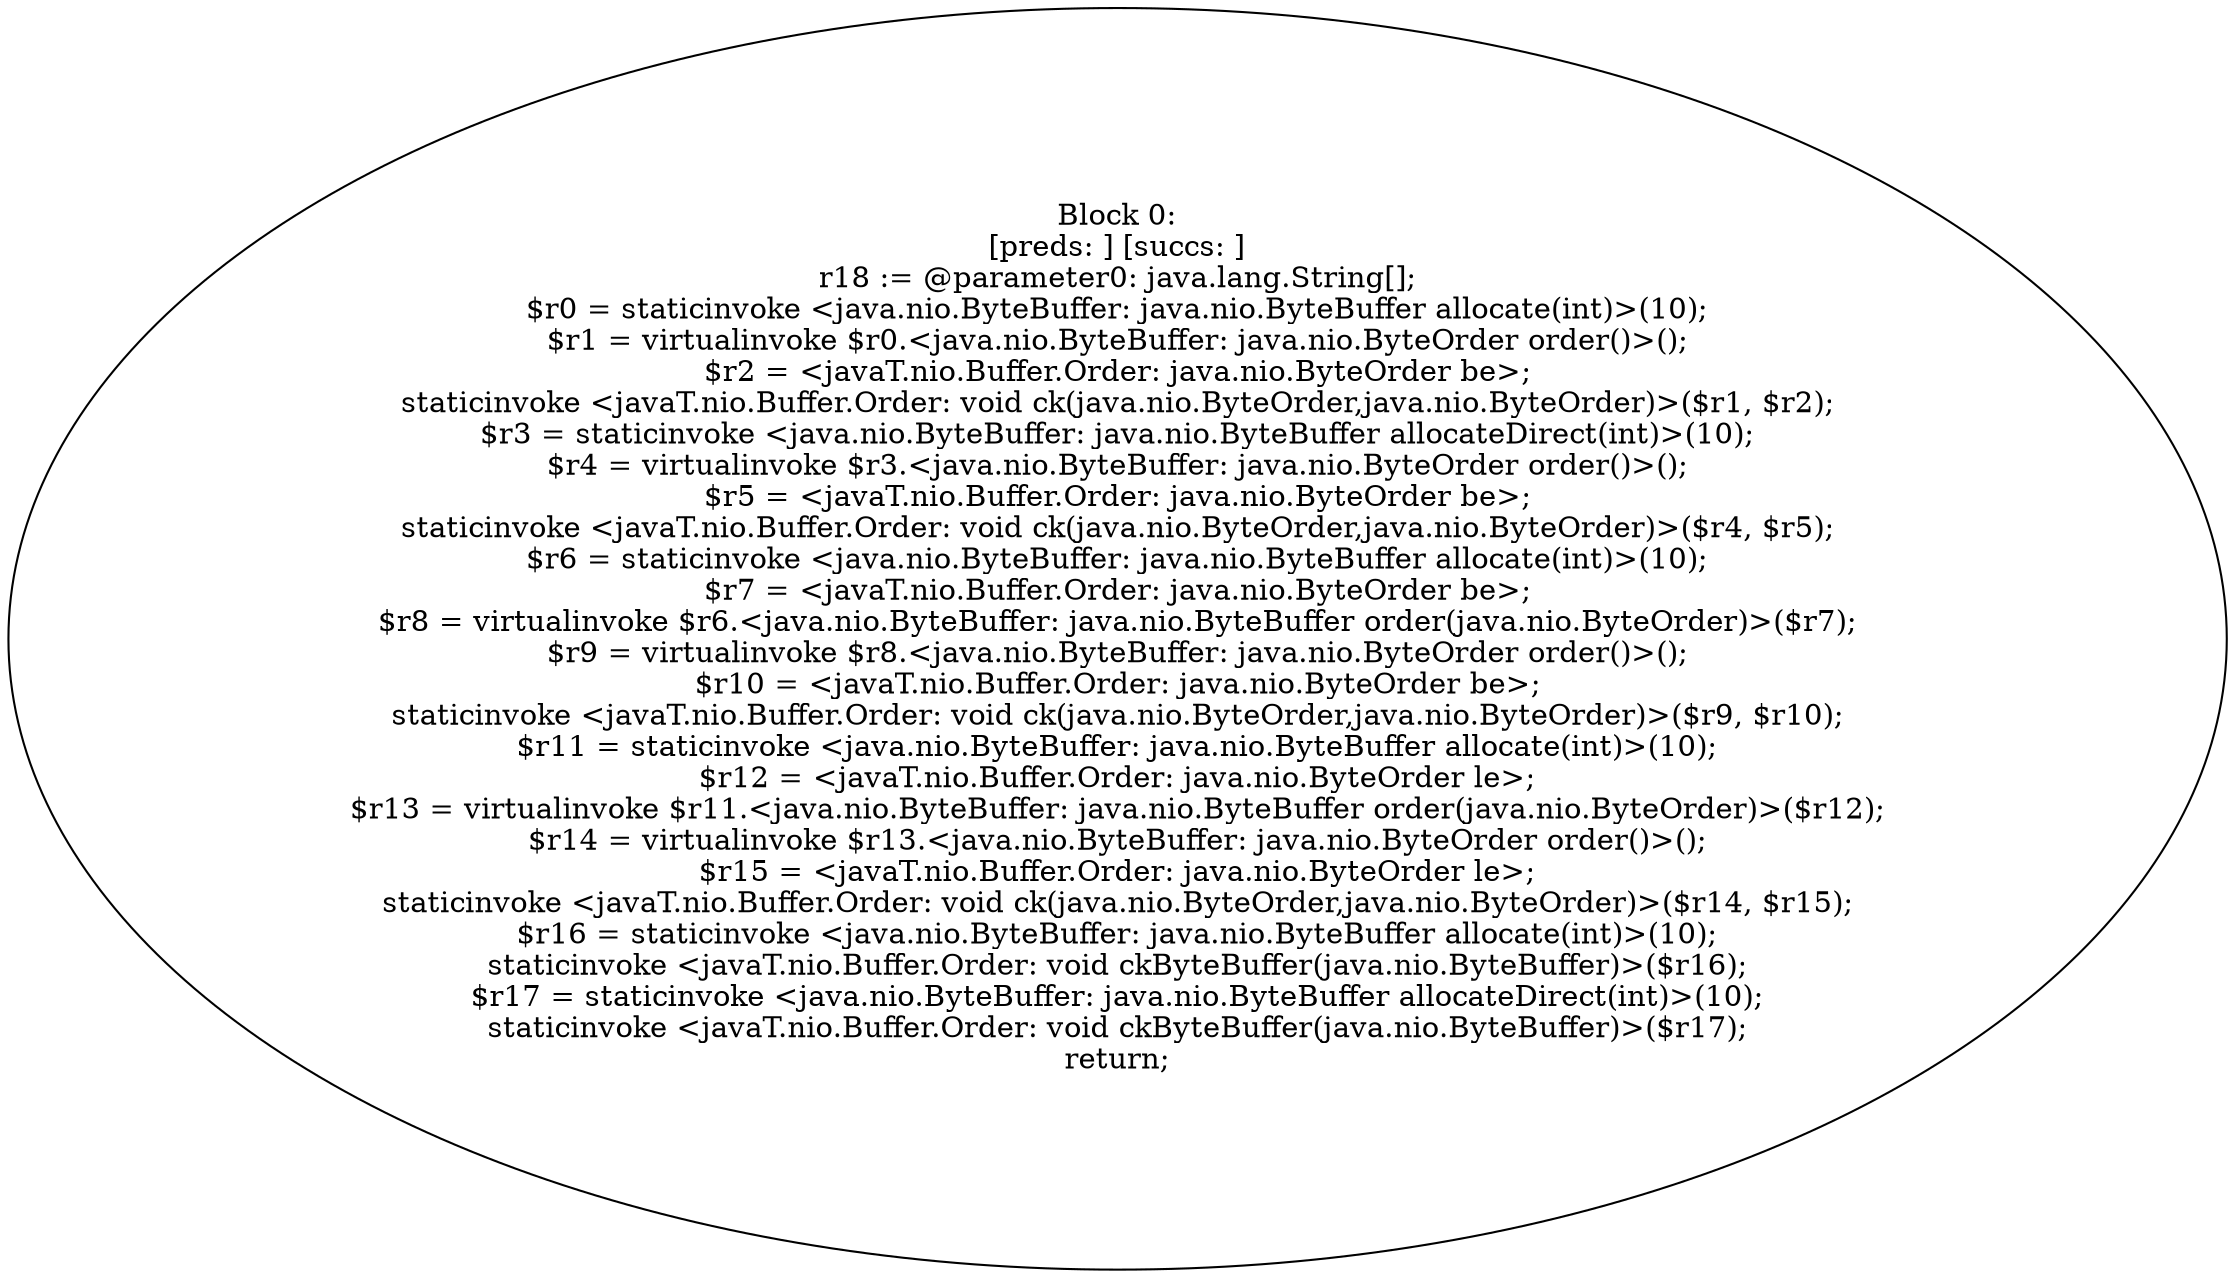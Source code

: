 digraph "unitGraph" {
    "Block 0:
[preds: ] [succs: ]
r18 := @parameter0: java.lang.String[];
$r0 = staticinvoke <java.nio.ByteBuffer: java.nio.ByteBuffer allocate(int)>(10);
$r1 = virtualinvoke $r0.<java.nio.ByteBuffer: java.nio.ByteOrder order()>();
$r2 = <javaT.nio.Buffer.Order: java.nio.ByteOrder be>;
staticinvoke <javaT.nio.Buffer.Order: void ck(java.nio.ByteOrder,java.nio.ByteOrder)>($r1, $r2);
$r3 = staticinvoke <java.nio.ByteBuffer: java.nio.ByteBuffer allocateDirect(int)>(10);
$r4 = virtualinvoke $r3.<java.nio.ByteBuffer: java.nio.ByteOrder order()>();
$r5 = <javaT.nio.Buffer.Order: java.nio.ByteOrder be>;
staticinvoke <javaT.nio.Buffer.Order: void ck(java.nio.ByteOrder,java.nio.ByteOrder)>($r4, $r5);
$r6 = staticinvoke <java.nio.ByteBuffer: java.nio.ByteBuffer allocate(int)>(10);
$r7 = <javaT.nio.Buffer.Order: java.nio.ByteOrder be>;
$r8 = virtualinvoke $r6.<java.nio.ByteBuffer: java.nio.ByteBuffer order(java.nio.ByteOrder)>($r7);
$r9 = virtualinvoke $r8.<java.nio.ByteBuffer: java.nio.ByteOrder order()>();
$r10 = <javaT.nio.Buffer.Order: java.nio.ByteOrder be>;
staticinvoke <javaT.nio.Buffer.Order: void ck(java.nio.ByteOrder,java.nio.ByteOrder)>($r9, $r10);
$r11 = staticinvoke <java.nio.ByteBuffer: java.nio.ByteBuffer allocate(int)>(10);
$r12 = <javaT.nio.Buffer.Order: java.nio.ByteOrder le>;
$r13 = virtualinvoke $r11.<java.nio.ByteBuffer: java.nio.ByteBuffer order(java.nio.ByteOrder)>($r12);
$r14 = virtualinvoke $r13.<java.nio.ByteBuffer: java.nio.ByteOrder order()>();
$r15 = <javaT.nio.Buffer.Order: java.nio.ByteOrder le>;
staticinvoke <javaT.nio.Buffer.Order: void ck(java.nio.ByteOrder,java.nio.ByteOrder)>($r14, $r15);
$r16 = staticinvoke <java.nio.ByteBuffer: java.nio.ByteBuffer allocate(int)>(10);
staticinvoke <javaT.nio.Buffer.Order: void ckByteBuffer(java.nio.ByteBuffer)>($r16);
$r17 = staticinvoke <java.nio.ByteBuffer: java.nio.ByteBuffer allocateDirect(int)>(10);
staticinvoke <javaT.nio.Buffer.Order: void ckByteBuffer(java.nio.ByteBuffer)>($r17);
return;
"
}
